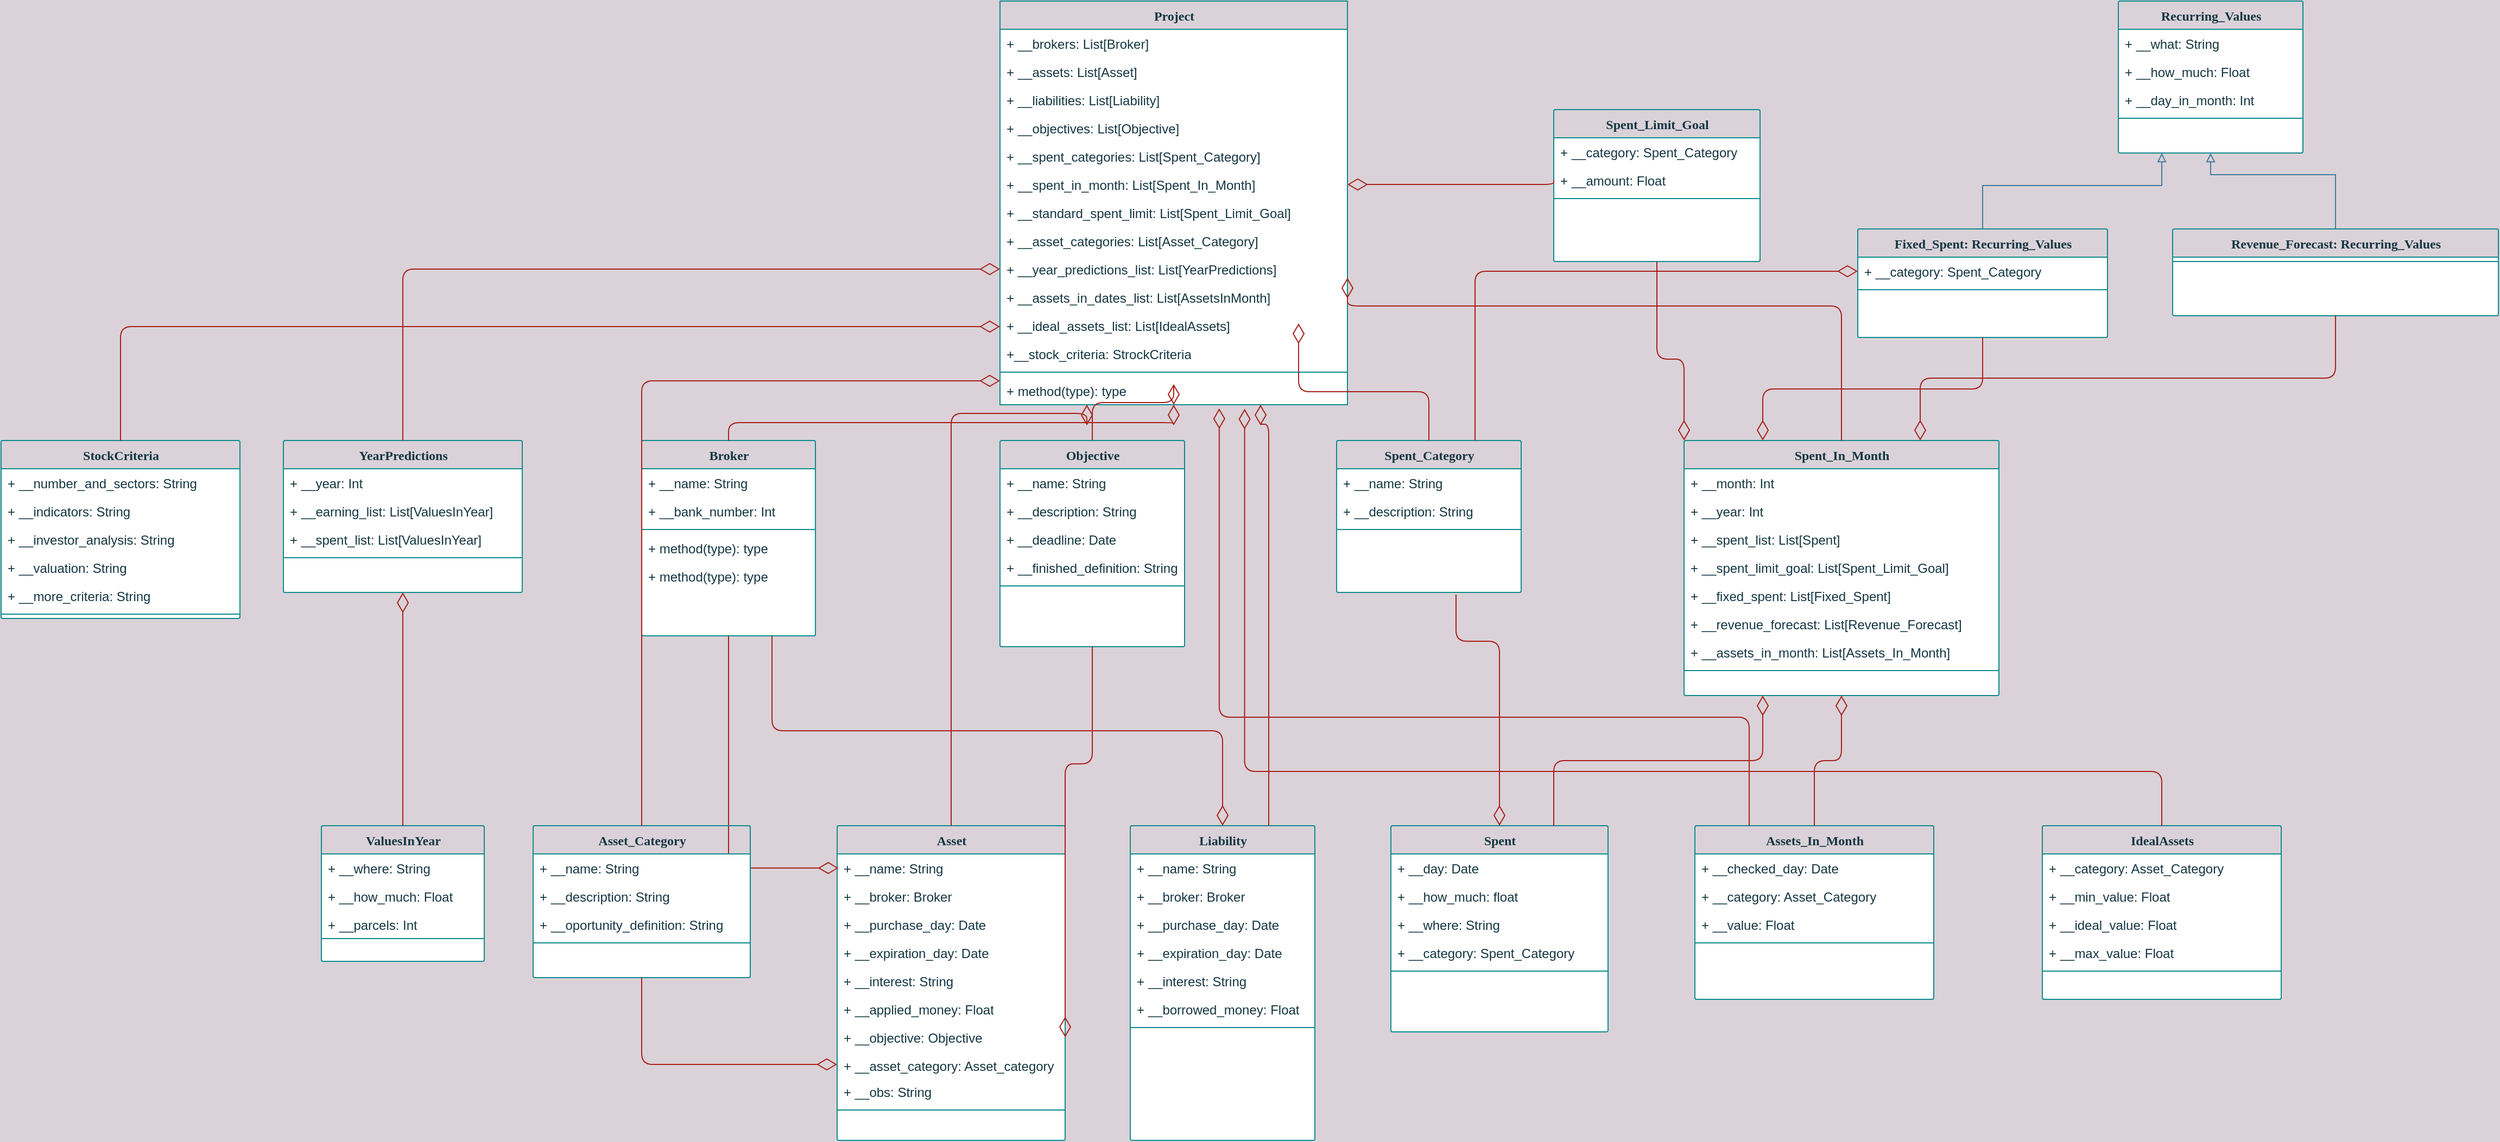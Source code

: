 <mxfile version="14.6.13" type="github">
  <diagram name="Page-1" id="9f46799a-70d6-7492-0946-bef42562c5a5">
    <mxGraphModel dx="1038" dy="548" grid="1" gridSize="10" guides="1" tooltips="1" connect="1" arrows="1" fold="1" page="1" pageScale="1" pageWidth="3300" pageHeight="2339" background="#DAD2D8" math="0" shadow="0">
      <root>
        <mxCell id="0" />
        <mxCell id="1" parent="0" />
        <mxCell id="78961159f06e98e8-17" value="Broker" style="swimlane;html=1;fontStyle=1;align=center;verticalAlign=top;childLayout=stackLayout;horizontal=1;startSize=26;horizontalStack=0;resizeParent=1;resizeLast=0;collapsible=1;marginBottom=0;swimlaneFillColor=#ffffff;shadow=0;comic=0;labelBackgroundColor=none;strokeWidth=1;fillColor=none;fontFamily=Verdana;fontSize=12;strokeColor=#0F8B8D;fontColor=#143642;rounded=1;arcSize=2;" parent="1" vertex="1">
          <mxGeometry x="670" y="445" width="160" height="180" as="geometry" />
        </mxCell>
        <mxCell id="78961159f06e98e8-21" value="+ __name: String" style="text;html=1;strokeColor=none;fillColor=none;align=left;verticalAlign=top;spacingLeft=4;spacingRight=4;whiteSpace=wrap;overflow=hidden;rotatable=0;points=[[0,0.5],[1,0.5]];portConstraint=eastwest;fontColor=#143642;rounded=1;" parent="78961159f06e98e8-17" vertex="1">
          <mxGeometry y="26" width="160" height="26" as="geometry" />
        </mxCell>
        <mxCell id="78961159f06e98e8-23" value="+ __bank_number: Int" style="text;html=1;strokeColor=none;fillColor=none;align=left;verticalAlign=top;spacingLeft=4;spacingRight=4;whiteSpace=wrap;overflow=hidden;rotatable=0;points=[[0,0.5],[1,0.5]];portConstraint=eastwest;fontColor=#143642;rounded=1;" parent="78961159f06e98e8-17" vertex="1">
          <mxGeometry y="52" width="160" height="26" as="geometry" />
        </mxCell>
        <mxCell id="78961159f06e98e8-19" value="" style="line;html=1;strokeWidth=1;fillColor=none;align=left;verticalAlign=middle;spacingTop=-1;spacingLeft=3;spacingRight=3;rotatable=0;labelPosition=right;points=[];portConstraint=eastwest;labelBackgroundColor=#DAD2D8;strokeColor=#0F8B8D;fontColor=#143642;rounded=1;" parent="78961159f06e98e8-17" vertex="1">
          <mxGeometry y="78" width="160" height="8" as="geometry" />
        </mxCell>
        <mxCell id="78961159f06e98e8-20" value="+ method(type): type" style="text;html=1;strokeColor=none;fillColor=none;align=left;verticalAlign=top;spacingLeft=4;spacingRight=4;whiteSpace=wrap;overflow=hidden;rotatable=0;points=[[0,0.5],[1,0.5]];portConstraint=eastwest;fontColor=#143642;rounded=1;" parent="78961159f06e98e8-17" vertex="1">
          <mxGeometry y="86" width="160" height="26" as="geometry" />
        </mxCell>
        <mxCell id="78961159f06e98e8-27" value="+ method(type): type" style="text;html=1;strokeColor=none;fillColor=none;align=left;verticalAlign=top;spacingLeft=4;spacingRight=4;whiteSpace=wrap;overflow=hidden;rotatable=0;points=[[0,0.5],[1,0.5]];portConstraint=eastwest;fontColor=#143642;rounded=1;" parent="78961159f06e98e8-17" vertex="1">
          <mxGeometry y="112" width="160" height="26" as="geometry" />
        </mxCell>
        <mxCell id="78961159f06e98e8-30" value="Project" style="swimlane;html=1;fontStyle=1;align=center;verticalAlign=top;childLayout=stackLayout;horizontal=1;startSize=26;horizontalStack=0;resizeParent=1;resizeLast=0;collapsible=1;marginBottom=0;swimlaneFillColor=#ffffff;shadow=0;comic=0;labelBackgroundColor=none;strokeWidth=1;fillColor=none;fontFamily=Verdana;fontSize=12;strokeColor=#0F8B8D;fontColor=#143642;rounded=0;" parent="1" vertex="1">
          <mxGeometry x="1000" y="40" width="320" height="372" as="geometry" />
        </mxCell>
        <mxCell id="78961159f06e98e8-31" value="+ __brokers: List[Broker]" style="text;html=1;strokeColor=none;fillColor=none;align=left;verticalAlign=top;spacingLeft=4;spacingRight=4;whiteSpace=wrap;overflow=hidden;rotatable=0;points=[[0,0.5],[1,0.5]];portConstraint=eastwest;fontColor=#143642;rounded=1;" parent="78961159f06e98e8-30" vertex="1">
          <mxGeometry y="26" width="320" height="26" as="geometry" />
        </mxCell>
        <mxCell id="78961159f06e98e8-32" value="+ __assets: List[Asset]" style="text;html=1;strokeColor=none;fillColor=none;align=left;verticalAlign=top;spacingLeft=4;spacingRight=4;whiteSpace=wrap;overflow=hidden;rotatable=0;points=[[0,0.5],[1,0.5]];portConstraint=eastwest;fontColor=#143642;rounded=1;" parent="78961159f06e98e8-30" vertex="1">
          <mxGeometry y="52" width="320" height="26" as="geometry" />
        </mxCell>
        <mxCell id="78961159f06e98e8-33" value="+ __liabilities: List[Liability]" style="text;html=1;strokeColor=none;fillColor=none;align=left;verticalAlign=top;spacingLeft=4;spacingRight=4;whiteSpace=wrap;overflow=hidden;rotatable=0;points=[[0,0.5],[1,0.5]];portConstraint=eastwest;fontColor=#143642;rounded=1;" parent="78961159f06e98e8-30" vertex="1">
          <mxGeometry y="78" width="320" height="26" as="geometry" />
        </mxCell>
        <mxCell id="78961159f06e98e8-34" value="+ __objectives: List[Objective]" style="text;html=1;strokeColor=none;fillColor=none;align=left;verticalAlign=top;spacingLeft=4;spacingRight=4;whiteSpace=wrap;overflow=hidden;rotatable=0;points=[[0,0.5],[1,0.5]];portConstraint=eastwest;fontColor=#143642;rounded=1;" parent="78961159f06e98e8-30" vertex="1">
          <mxGeometry y="104" width="320" height="26" as="geometry" />
        </mxCell>
        <mxCell id="78961159f06e98e8-36" value="+ __spent_categories: List[Spent_Category]" style="text;html=1;strokeColor=none;fillColor=none;align=left;verticalAlign=top;spacingLeft=4;spacingRight=4;whiteSpace=wrap;overflow=hidden;rotatable=0;points=[[0,0.5],[1,0.5]];portConstraint=eastwest;fontColor=#143642;rounded=1;" parent="78961159f06e98e8-30" vertex="1">
          <mxGeometry y="130" width="320" height="26" as="geometry" />
        </mxCell>
        <mxCell id="78961159f06e98e8-37" value="+ __spent_in_month: List[Spent_In_Month]" style="text;html=1;strokeColor=none;fillColor=none;align=left;verticalAlign=top;spacingLeft=4;spacingRight=4;whiteSpace=wrap;overflow=hidden;rotatable=0;points=[[0,0.5],[1,0.5]];portConstraint=eastwest;fontColor=#143642;rounded=1;" parent="78961159f06e98e8-30" vertex="1">
          <mxGeometry y="156" width="320" height="26" as="geometry" />
        </mxCell>
        <mxCell id="8mu8X8-_DHgMq-4uXrlz-15" value="+ __standard_spent_limit: List[Spent_Limit_Goal]" style="text;html=1;strokeColor=none;fillColor=none;align=left;verticalAlign=top;spacingLeft=4;spacingRight=4;whiteSpace=wrap;overflow=hidden;rotatable=0;points=[[0,0.5],[1,0.5]];portConstraint=eastwest;fontColor=#143642;rounded=1;" parent="78961159f06e98e8-30" vertex="1">
          <mxGeometry y="182" width="320" height="26" as="geometry" />
        </mxCell>
        <mxCell id="nVqzN8JUZWUIULajuUKQ-7" value="+ __asset_categories: List[Asset_Category]" style="text;html=1;strokeColor=none;fillColor=none;align=left;verticalAlign=top;spacingLeft=4;spacingRight=4;whiteSpace=wrap;overflow=hidden;rotatable=0;points=[[0,0.5],[1,0.5]];portConstraint=eastwest;fontColor=#143642;rounded=1;" parent="78961159f06e98e8-30" vertex="1">
          <mxGeometry y="208" width="320" height="26" as="geometry" />
        </mxCell>
        <mxCell id="EI2RTGB2YNUQJExoWmn_-6" value="+ __year_predictions_list: List[YearPredictions]" style="text;html=1;strokeColor=none;fillColor=none;align=left;verticalAlign=top;spacingLeft=4;spacingRight=4;whiteSpace=wrap;overflow=hidden;rotatable=0;points=[[0,0.5],[1,0.5]];portConstraint=eastwest;fontColor=#143642;rounded=1;" parent="78961159f06e98e8-30" vertex="1">
          <mxGeometry y="234" width="320" height="26" as="geometry" />
        </mxCell>
        <mxCell id="ecca9zXkYdsFkyR5asj4-9" value="+ __assets_in_dates_list: List[AssetsInMonth]" style="text;html=1;strokeColor=none;fillColor=none;align=left;verticalAlign=top;spacingLeft=4;spacingRight=4;whiteSpace=wrap;overflow=hidden;rotatable=0;points=[[0,0.5],[1,0.5]];portConstraint=eastwest;fontColor=#143642;rounded=1;" parent="78961159f06e98e8-30" vertex="1">
          <mxGeometry y="260" width="320" height="26" as="geometry" />
        </mxCell>
        <mxCell id="ecca9zXkYdsFkyR5asj4-11" value="+ __ideal_assets_list: List[IdealAssets]" style="text;html=1;strokeColor=none;fillColor=none;align=left;verticalAlign=top;spacingLeft=4;spacingRight=4;whiteSpace=wrap;overflow=hidden;rotatable=0;points=[[0,0.5],[1,0.5]];portConstraint=eastwest;fontColor=#143642;rounded=1;" parent="78961159f06e98e8-30" vertex="1">
          <mxGeometry y="286" width="320" height="26" as="geometry" />
        </mxCell>
        <mxCell id="bTR9gOir5QbQ3K-nnhe_-11" value="+__stock_criteria: StrockCriteria" style="text;html=1;strokeColor=none;fillColor=none;align=left;verticalAlign=top;spacingLeft=4;spacingRight=4;whiteSpace=wrap;overflow=hidden;rotatable=0;points=[[0,0.5],[1,0.5]];portConstraint=eastwest;fontColor=#143642;rounded=1;" vertex="1" parent="78961159f06e98e8-30">
          <mxGeometry y="312" width="320" height="26" as="geometry" />
        </mxCell>
        <mxCell id="78961159f06e98e8-38" value="" style="line;html=1;strokeWidth=1;fillColor=none;align=left;verticalAlign=middle;spacingTop=-1;spacingLeft=3;spacingRight=3;rotatable=0;labelPosition=right;points=[];portConstraint=eastwest;labelBackgroundColor=#DAD2D8;strokeColor=#0F8B8D;fontColor=#143642;rounded=1;" parent="78961159f06e98e8-30" vertex="1">
          <mxGeometry y="338" width="320" height="8" as="geometry" />
        </mxCell>
        <mxCell id="78961159f06e98e8-39" value="+ method(type): type" style="text;html=1;strokeColor=none;fillColor=none;align=left;verticalAlign=top;spacingLeft=4;spacingRight=4;whiteSpace=wrap;overflow=hidden;rotatable=0;points=[[0,0.5],[1,0.5]];portConstraint=eastwest;fontColor=#143642;rounded=1;" parent="78961159f06e98e8-30" vertex="1">
          <mxGeometry y="346" width="320" height="26" as="geometry" />
        </mxCell>
        <mxCell id="78961159f06e98e8-121" style="edgeStyle=elbowEdgeStyle;html=1;labelBackgroundColor=none;startFill=0;startSize=8;endArrow=diamondThin;endFill=0;endSize=16;fontFamily=Verdana;fontSize=12;elbow=vertical;strokeColor=#A8201A;fontColor=#143642;" parent="1" source="78961159f06e98e8-17" target="78961159f06e98e8-30" edge="1">
          <mxGeometry relative="1" as="geometry">
            <mxPoint x="810" y="249.882" as="sourcePoint" />
          </mxGeometry>
        </mxCell>
        <mxCell id="K1kA5L0WdtJhRMj--LdC-1" value="Asset" style="swimlane;html=1;fontStyle=1;align=center;verticalAlign=top;childLayout=stackLayout;horizontal=1;startSize=26;horizontalStack=0;resizeParent=1;resizeLast=0;collapsible=1;marginBottom=0;swimlaneFillColor=#ffffff;shadow=0;comic=0;labelBackgroundColor=none;strokeWidth=1;fillColor=none;fontFamily=Verdana;fontSize=12;strokeColor=#0F8B8D;fontColor=#143642;rounded=1;arcSize=2;" parent="1" vertex="1">
          <mxGeometry x="850" y="800" width="210" height="290" as="geometry" />
        </mxCell>
        <mxCell id="K1kA5L0WdtJhRMj--LdC-2" value="+ __name: String" style="text;html=1;strokeColor=none;fillColor=none;align=left;verticalAlign=top;spacingLeft=4;spacingRight=4;whiteSpace=wrap;overflow=hidden;rotatable=0;points=[[0,0.5],[1,0.5]];portConstraint=eastwest;fontColor=#143642;rounded=1;" parent="K1kA5L0WdtJhRMj--LdC-1" vertex="1">
          <mxGeometry y="26" width="210" height="26" as="geometry" />
        </mxCell>
        <mxCell id="K1kA5L0WdtJhRMj--LdC-3" value="+ __broker: Broker" style="text;html=1;strokeColor=none;fillColor=none;align=left;verticalAlign=top;spacingLeft=4;spacingRight=4;whiteSpace=wrap;overflow=hidden;rotatable=0;points=[[0,0.5],[1,0.5]];portConstraint=eastwest;fontColor=#143642;rounded=1;" parent="K1kA5L0WdtJhRMj--LdC-1" vertex="1">
          <mxGeometry y="52" width="210" height="26" as="geometry" />
        </mxCell>
        <mxCell id="K1kA5L0WdtJhRMj--LdC-7" value="+ __purchase_day: Date" style="text;html=1;strokeColor=none;fillColor=none;align=left;verticalAlign=top;spacingLeft=4;spacingRight=4;whiteSpace=wrap;overflow=hidden;rotatable=0;points=[[0,0.5],[1,0.5]];portConstraint=eastwest;fontColor=#143642;rounded=1;" parent="K1kA5L0WdtJhRMj--LdC-1" vertex="1">
          <mxGeometry y="78" width="210" height="26" as="geometry" />
        </mxCell>
        <mxCell id="K1kA5L0WdtJhRMj--LdC-8" value="+ __expiration_day: Date" style="text;html=1;strokeColor=none;fillColor=none;align=left;verticalAlign=top;spacingLeft=4;spacingRight=4;whiteSpace=wrap;overflow=hidden;rotatable=0;points=[[0,0.5],[1,0.5]];portConstraint=eastwest;fontColor=#143642;rounded=1;" parent="K1kA5L0WdtJhRMj--LdC-1" vertex="1">
          <mxGeometry y="104" width="210" height="26" as="geometry" />
        </mxCell>
        <mxCell id="K1kA5L0WdtJhRMj--LdC-9" value="+ __interest: String" style="text;html=1;strokeColor=none;fillColor=none;align=left;verticalAlign=top;spacingLeft=4;spacingRight=4;whiteSpace=wrap;overflow=hidden;rotatable=0;points=[[0,0.5],[1,0.5]];portConstraint=eastwest;fontColor=#143642;rounded=1;" parent="K1kA5L0WdtJhRMj--LdC-1" vertex="1">
          <mxGeometry y="130" width="210" height="26" as="geometry" />
        </mxCell>
        <mxCell id="K1kA5L0WdtJhRMj--LdC-10" value="+ __applied_money: Float" style="text;html=1;strokeColor=none;fillColor=none;align=left;verticalAlign=top;spacingLeft=4;spacingRight=4;whiteSpace=wrap;overflow=hidden;rotatable=0;points=[[0,0.5],[1,0.5]];portConstraint=eastwest;fontColor=#143642;rounded=1;" parent="K1kA5L0WdtJhRMj--LdC-1" vertex="1">
          <mxGeometry y="156" width="210" height="26" as="geometry" />
        </mxCell>
        <mxCell id="K1kA5L0WdtJhRMj--LdC-29" value="+ __objective: Objective" style="text;html=1;strokeColor=none;fillColor=none;align=left;verticalAlign=top;spacingLeft=4;spacingRight=4;whiteSpace=wrap;overflow=hidden;rotatable=0;points=[[0,0.5],[1,0.5]];portConstraint=eastwest;fontColor=#143642;rounded=1;" parent="K1kA5L0WdtJhRMj--LdC-1" vertex="1">
          <mxGeometry y="182" width="210" height="26" as="geometry" />
        </mxCell>
        <mxCell id="nVqzN8JUZWUIULajuUKQ-5" value="+ __asset_category: Asset_category" style="text;html=1;strokeColor=none;fillColor=none;align=left;verticalAlign=top;spacingLeft=4;spacingRight=4;whiteSpace=wrap;overflow=hidden;rotatable=0;points=[[0,0.5],[1,0.5]];portConstraint=eastwest;fontColor=#143642;rounded=1;" parent="K1kA5L0WdtJhRMj--LdC-1" vertex="1">
          <mxGeometry y="208" width="210" height="24" as="geometry" />
        </mxCell>
        <mxCell id="bTR9gOir5QbQ3K-nnhe_-13" value="+ __obs: String" style="text;html=1;strokeColor=none;fillColor=none;align=left;verticalAlign=top;spacingLeft=4;spacingRight=4;whiteSpace=wrap;overflow=hidden;rotatable=0;points=[[0,0.5],[1,0.5]];portConstraint=eastwest;fontColor=#143642;rounded=1;" vertex="1" parent="K1kA5L0WdtJhRMj--LdC-1">
          <mxGeometry y="232" width="210" height="26" as="geometry" />
        </mxCell>
        <mxCell id="K1kA5L0WdtJhRMj--LdC-4" value="" style="line;html=1;strokeWidth=1;fillColor=none;align=left;verticalAlign=middle;spacingTop=-1;spacingLeft=3;spacingRight=3;rotatable=0;labelPosition=right;points=[];portConstraint=eastwest;labelBackgroundColor=#DAD2D8;strokeColor=#0F8B8D;fontColor=#143642;rounded=1;" parent="K1kA5L0WdtJhRMj--LdC-1" vertex="1">
          <mxGeometry y="258" width="210" height="8" as="geometry" />
        </mxCell>
        <mxCell id="K1kA5L0WdtJhRMj--LdC-11" style="edgeStyle=elbowEdgeStyle;html=1;labelBackgroundColor=none;startFill=0;startSize=8;endArrow=diamondThin;endFill=0;endSize=16;fontFamily=Verdana;fontSize=12;elbow=vertical;strokeColor=#A8201A;fontColor=#143642;entryX=0.5;entryY=1;entryDx=0;entryDy=0;exitX=0.5;exitY=0;exitDx=0;exitDy=0;" parent="1" source="K1kA5L0WdtJhRMj--LdC-21" target="78961159f06e98e8-30" edge="1">
          <mxGeometry relative="1" as="geometry">
            <mxPoint x="960" y="440" as="sourcePoint" />
            <mxPoint x="1090" y="360" as="targetPoint" />
            <Array as="points">
              <mxPoint x="1020" y="410" />
            </Array>
          </mxGeometry>
        </mxCell>
        <mxCell id="K1kA5L0WdtJhRMj--LdC-12" style="edgeStyle=elbowEdgeStyle;html=1;labelBackgroundColor=none;startFill=0;startSize=8;endArrow=diamondThin;endFill=0;endSize=16;fontFamily=Verdana;fontSize=12;elbow=vertical;strokeColor=#A8201A;fontColor=#143642;exitX=0.5;exitY=1;exitDx=0;exitDy=0;entryX=0.006;entryY=0.5;entryDx=0;entryDy=0;entryPerimeter=0;" parent="1" source="78961159f06e98e8-17" target="K1kA5L0WdtJhRMj--LdC-2" edge="1">
          <mxGeometry relative="1" as="geometry">
            <mxPoint x="760" y="470" as="sourcePoint" />
            <mxPoint x="810" y="856" as="targetPoint" />
            <Array as="points">
              <mxPoint x="790" y="839" />
              <mxPoint x="780" y="780" />
            </Array>
          </mxGeometry>
        </mxCell>
        <mxCell id="K1kA5L0WdtJhRMj--LdC-13" value="Liability" style="swimlane;html=1;fontStyle=1;align=center;verticalAlign=top;childLayout=stackLayout;horizontal=1;startSize=26;horizontalStack=0;resizeParent=1;resizeLast=0;collapsible=1;marginBottom=0;swimlaneFillColor=#ffffff;shadow=0;comic=0;labelBackgroundColor=none;strokeWidth=1;fillColor=none;fontFamily=Verdana;fontSize=12;strokeColor=#0F8B8D;fontColor=#143642;rounded=1;arcSize=2;" parent="1" vertex="1">
          <mxGeometry x="1120" y="800" width="170" height="290" as="geometry" />
        </mxCell>
        <mxCell id="K1kA5L0WdtJhRMj--LdC-14" value="+ __name: String" style="text;html=1;strokeColor=none;fillColor=none;align=left;verticalAlign=top;spacingLeft=4;spacingRight=4;whiteSpace=wrap;overflow=hidden;rotatable=0;points=[[0,0.5],[1,0.5]];portConstraint=eastwest;fontColor=#143642;rounded=1;" parent="K1kA5L0WdtJhRMj--LdC-13" vertex="1">
          <mxGeometry y="26" width="170" height="26" as="geometry" />
        </mxCell>
        <mxCell id="K1kA5L0WdtJhRMj--LdC-15" value="+ __broker: Broker" style="text;html=1;strokeColor=none;fillColor=none;align=left;verticalAlign=top;spacingLeft=4;spacingRight=4;whiteSpace=wrap;overflow=hidden;rotatable=0;points=[[0,0.5],[1,0.5]];portConstraint=eastwest;fontColor=#143642;rounded=1;" parent="K1kA5L0WdtJhRMj--LdC-13" vertex="1">
          <mxGeometry y="52" width="170" height="26" as="geometry" />
        </mxCell>
        <mxCell id="K1kA5L0WdtJhRMj--LdC-16" value="+ __purchase_day: Date" style="text;html=1;strokeColor=none;fillColor=none;align=left;verticalAlign=top;spacingLeft=4;spacingRight=4;whiteSpace=wrap;overflow=hidden;rotatable=0;points=[[0,0.5],[1,0.5]];portConstraint=eastwest;fontColor=#143642;rounded=1;" parent="K1kA5L0WdtJhRMj--LdC-13" vertex="1">
          <mxGeometry y="78" width="170" height="26" as="geometry" />
        </mxCell>
        <mxCell id="K1kA5L0WdtJhRMj--LdC-17" value="+ __expiration_day: Date" style="text;html=1;strokeColor=none;fillColor=none;align=left;verticalAlign=top;spacingLeft=4;spacingRight=4;whiteSpace=wrap;overflow=hidden;rotatable=0;points=[[0,0.5],[1,0.5]];portConstraint=eastwest;fontColor=#143642;rounded=1;" parent="K1kA5L0WdtJhRMj--LdC-13" vertex="1">
          <mxGeometry y="104" width="170" height="26" as="geometry" />
        </mxCell>
        <mxCell id="K1kA5L0WdtJhRMj--LdC-18" value="+ __interest: String" style="text;html=1;strokeColor=none;fillColor=none;align=left;verticalAlign=top;spacingLeft=4;spacingRight=4;whiteSpace=wrap;overflow=hidden;rotatable=0;points=[[0,0.5],[1,0.5]];portConstraint=eastwest;fontColor=#143642;rounded=1;" parent="K1kA5L0WdtJhRMj--LdC-13" vertex="1">
          <mxGeometry y="130" width="170" height="26" as="geometry" />
        </mxCell>
        <mxCell id="K1kA5L0WdtJhRMj--LdC-19" value="+ __borrowed_money: Float" style="text;html=1;strokeColor=none;fillColor=none;align=left;verticalAlign=top;spacingLeft=4;spacingRight=4;whiteSpace=wrap;overflow=hidden;rotatable=0;points=[[0,0.5],[1,0.5]];portConstraint=eastwest;fontColor=#143642;rounded=1;" parent="K1kA5L0WdtJhRMj--LdC-13" vertex="1">
          <mxGeometry y="156" width="170" height="26" as="geometry" />
        </mxCell>
        <mxCell id="K1kA5L0WdtJhRMj--LdC-20" value="" style="line;html=1;strokeWidth=1;fillColor=none;align=left;verticalAlign=middle;spacingTop=-1;spacingLeft=3;spacingRight=3;rotatable=0;labelPosition=right;points=[];portConstraint=eastwest;labelBackgroundColor=#DAD2D8;strokeColor=#0F8B8D;fontColor=#143642;rounded=1;" parent="K1kA5L0WdtJhRMj--LdC-13" vertex="1">
          <mxGeometry y="182" width="170" height="8" as="geometry" />
        </mxCell>
        <mxCell id="K1kA5L0WdtJhRMj--LdC-21" value="Objective" style="swimlane;html=1;fontStyle=1;align=center;verticalAlign=top;childLayout=stackLayout;horizontal=1;startSize=26;horizontalStack=0;resizeParent=1;resizeLast=0;collapsible=1;marginBottom=0;swimlaneFillColor=#ffffff;shadow=0;comic=0;labelBackgroundColor=none;strokeWidth=1;fillColor=none;fontFamily=Verdana;fontSize=12;strokeColor=#0F8B8D;fontColor=#143642;rounded=1;arcSize=2;" parent="1" vertex="1">
          <mxGeometry x="1000" y="445" width="170" height="190" as="geometry" />
        </mxCell>
        <mxCell id="K1kA5L0WdtJhRMj--LdC-22" value="+ __name: String" style="text;html=1;strokeColor=none;fillColor=none;align=left;verticalAlign=top;spacingLeft=4;spacingRight=4;whiteSpace=wrap;overflow=hidden;rotatable=0;points=[[0,0.5],[1,0.5]];portConstraint=eastwest;fontColor=#143642;rounded=1;" parent="K1kA5L0WdtJhRMj--LdC-21" vertex="1">
          <mxGeometry y="26" width="170" height="26" as="geometry" />
        </mxCell>
        <mxCell id="K1kA5L0WdtJhRMj--LdC-23" value="+ __description: String" style="text;html=1;strokeColor=none;fillColor=none;align=left;verticalAlign=top;spacingLeft=4;spacingRight=4;whiteSpace=wrap;overflow=hidden;rotatable=0;points=[[0,0.5],[1,0.5]];portConstraint=eastwest;fontColor=#143642;rounded=1;" parent="K1kA5L0WdtJhRMj--LdC-21" vertex="1">
          <mxGeometry y="52" width="170" height="26" as="geometry" />
        </mxCell>
        <mxCell id="K1kA5L0WdtJhRMj--LdC-24" value="+ __deadline: Date" style="text;html=1;strokeColor=none;fillColor=none;align=left;verticalAlign=top;spacingLeft=4;spacingRight=4;whiteSpace=wrap;overflow=hidden;rotatable=0;points=[[0,0.5],[1,0.5]];portConstraint=eastwest;fontColor=#143642;rounded=1;" parent="K1kA5L0WdtJhRMj--LdC-21" vertex="1">
          <mxGeometry y="78" width="170" height="26" as="geometry" />
        </mxCell>
        <mxCell id="K1kA5L0WdtJhRMj--LdC-25" value="+ __finished_definition: String" style="text;html=1;strokeColor=none;fillColor=none;align=left;verticalAlign=top;spacingLeft=4;spacingRight=4;whiteSpace=wrap;overflow=hidden;rotatable=0;points=[[0,0.5],[1,0.5]];portConstraint=eastwest;fontColor=#143642;rounded=1;" parent="K1kA5L0WdtJhRMj--LdC-21" vertex="1">
          <mxGeometry y="104" width="170" height="26" as="geometry" />
        </mxCell>
        <mxCell id="K1kA5L0WdtJhRMj--LdC-28" value="" style="line;html=1;strokeWidth=1;fillColor=none;align=left;verticalAlign=middle;spacingTop=-1;spacingLeft=3;spacingRight=3;rotatable=0;labelPosition=right;points=[];portConstraint=eastwest;labelBackgroundColor=#DAD2D8;strokeColor=#0F8B8D;fontColor=#143642;rounded=1;" parent="K1kA5L0WdtJhRMj--LdC-21" vertex="1">
          <mxGeometry y="130" width="170" height="8" as="geometry" />
        </mxCell>
        <mxCell id="K1kA5L0WdtJhRMj--LdC-30" value="Spent_Category" style="swimlane;html=1;fontStyle=1;align=center;verticalAlign=top;childLayout=stackLayout;horizontal=1;startSize=26;horizontalStack=0;resizeParent=1;resizeLast=0;collapsible=1;marginBottom=0;swimlaneFillColor=#ffffff;shadow=0;comic=0;labelBackgroundColor=none;strokeWidth=1;fillColor=none;fontFamily=Verdana;fontSize=12;strokeColor=#0F8B8D;fontColor=#143642;rounded=1;arcSize=2;" parent="1" vertex="1">
          <mxGeometry x="1310" y="445" width="170" height="140" as="geometry" />
        </mxCell>
        <mxCell id="K1kA5L0WdtJhRMj--LdC-31" value="+ __name: String" style="text;html=1;strokeColor=none;fillColor=none;align=left;verticalAlign=top;spacingLeft=4;spacingRight=4;whiteSpace=wrap;overflow=hidden;rotatable=0;points=[[0,0.5],[1,0.5]];portConstraint=eastwest;fontColor=#143642;rounded=1;" parent="K1kA5L0WdtJhRMj--LdC-30" vertex="1">
          <mxGeometry y="26" width="170" height="26" as="geometry" />
        </mxCell>
        <mxCell id="K1kA5L0WdtJhRMj--LdC-32" value="+ __description: String" style="text;html=1;strokeColor=none;fillColor=none;align=left;verticalAlign=top;spacingLeft=4;spacingRight=4;whiteSpace=wrap;overflow=hidden;rotatable=0;points=[[0,0.5],[1,0.5]];portConstraint=eastwest;fontColor=#143642;rounded=1;" parent="K1kA5L0WdtJhRMj--LdC-30" vertex="1">
          <mxGeometry y="52" width="170" height="26" as="geometry" />
        </mxCell>
        <mxCell id="K1kA5L0WdtJhRMj--LdC-35" value="" style="line;html=1;strokeWidth=1;fillColor=none;align=left;verticalAlign=middle;spacingTop=-1;spacingLeft=3;spacingRight=3;rotatable=0;labelPosition=right;points=[];portConstraint=eastwest;labelBackgroundColor=#DAD2D8;strokeColor=#0F8B8D;fontColor=#143642;rounded=1;" parent="K1kA5L0WdtJhRMj--LdC-30" vertex="1">
          <mxGeometry y="78" width="170" height="8" as="geometry" />
        </mxCell>
        <mxCell id="K1kA5L0WdtJhRMj--LdC-36" value="Spent_In_Month" style="swimlane;html=1;fontStyle=1;align=center;verticalAlign=top;childLayout=stackLayout;horizontal=1;startSize=26;horizontalStack=0;resizeParent=1;resizeLast=0;collapsible=1;marginBottom=0;swimlaneFillColor=#ffffff;shadow=0;comic=0;labelBackgroundColor=none;strokeWidth=1;fillColor=none;fontFamily=Verdana;fontSize=12;strokeColor=#0F8B8D;fontColor=#143642;rounded=1;arcSize=2;" parent="1" vertex="1">
          <mxGeometry x="1630" y="445" width="290" height="235" as="geometry" />
        </mxCell>
        <mxCell id="8mu8X8-_DHgMq-4uXrlz-17" value="+ __month: Int" style="text;html=1;strokeColor=none;fillColor=none;align=left;verticalAlign=top;spacingLeft=4;spacingRight=4;whiteSpace=wrap;overflow=hidden;rotatable=0;points=[[0,0.5],[1,0.5]];portConstraint=eastwest;fontColor=#143642;rounded=1;" parent="K1kA5L0WdtJhRMj--LdC-36" vertex="1">
          <mxGeometry y="26" width="290" height="26" as="geometry" />
        </mxCell>
        <mxCell id="8mu8X8-_DHgMq-4uXrlz-18" value="+ __year: Int" style="text;html=1;strokeColor=none;fillColor=none;align=left;verticalAlign=top;spacingLeft=4;spacingRight=4;whiteSpace=wrap;overflow=hidden;rotatable=0;points=[[0,0.5],[1,0.5]];portConstraint=eastwest;fontColor=#143642;rounded=1;" parent="K1kA5L0WdtJhRMj--LdC-36" vertex="1">
          <mxGeometry y="52" width="290" height="26" as="geometry" />
        </mxCell>
        <mxCell id="K1kA5L0WdtJhRMj--LdC-37" value="+ __spent_list: List[Spent]" style="text;html=1;strokeColor=none;fillColor=none;align=left;verticalAlign=top;spacingLeft=4;spacingRight=4;whiteSpace=wrap;overflow=hidden;rotatable=0;points=[[0,0.5],[1,0.5]];portConstraint=eastwest;fontColor=#143642;rounded=1;" parent="K1kA5L0WdtJhRMj--LdC-36" vertex="1">
          <mxGeometry y="78" width="290" height="26" as="geometry" />
        </mxCell>
        <mxCell id="K1kA5L0WdtJhRMj--LdC-38" value="+ __spent_limit_goal: List[Spent_Limit_Goal]" style="text;html=1;strokeColor=none;fillColor=none;align=left;verticalAlign=top;spacingLeft=4;spacingRight=4;whiteSpace=wrap;overflow=hidden;rotatable=0;points=[[0,0.5],[1,0.5]];portConstraint=eastwest;fontColor=#143642;rounded=1;" parent="K1kA5L0WdtJhRMj--LdC-36" vertex="1">
          <mxGeometry y="104" width="290" height="26" as="geometry" />
        </mxCell>
        <mxCell id="K1kA5L0WdtJhRMj--LdC-39" value="+ __fixed_spent: List[Fixed_Spent]" style="text;html=1;strokeColor=none;fillColor=none;align=left;verticalAlign=top;spacingLeft=4;spacingRight=4;whiteSpace=wrap;overflow=hidden;rotatable=0;points=[[0,0.5],[1,0.5]];portConstraint=eastwest;fontColor=#143642;rounded=1;" parent="K1kA5L0WdtJhRMj--LdC-36" vertex="1">
          <mxGeometry y="130" width="290" height="26" as="geometry" />
        </mxCell>
        <mxCell id="K1kA5L0WdtJhRMj--LdC-40" value="+ __revenue_forecast: List[Revenue_Forecast]" style="text;html=1;strokeColor=none;fillColor=none;align=left;verticalAlign=top;spacingLeft=4;spacingRight=4;whiteSpace=wrap;overflow=hidden;rotatable=0;points=[[0,0.5],[1,0.5]];portConstraint=eastwest;fontColor=#143642;rounded=1;" parent="K1kA5L0WdtJhRMj--LdC-36" vertex="1">
          <mxGeometry y="156" width="290" height="26" as="geometry" />
        </mxCell>
        <mxCell id="K1kA5L0WdtJhRMj--LdC-41" value="+ __assets_in_month: List[Assets_In_Month]" style="text;html=1;strokeColor=none;fillColor=none;align=left;verticalAlign=top;spacingLeft=4;spacingRight=4;whiteSpace=wrap;overflow=hidden;rotatable=0;points=[[0,0.5],[1,0.5]];portConstraint=eastwest;fontColor=#143642;rounded=1;" parent="K1kA5L0WdtJhRMj--LdC-36" vertex="1">
          <mxGeometry y="182" width="290" height="26" as="geometry" />
        </mxCell>
        <mxCell id="K1kA5L0WdtJhRMj--LdC-43" value="" style="line;html=1;strokeWidth=1;fillColor=none;align=left;verticalAlign=middle;spacingTop=-1;spacingLeft=3;spacingRight=3;rotatable=0;labelPosition=right;points=[];portConstraint=eastwest;labelBackgroundColor=#DAD2D8;strokeColor=#0F8B8D;fontColor=#143642;rounded=1;" parent="K1kA5L0WdtJhRMj--LdC-36" vertex="1">
          <mxGeometry y="208" width="290" height="8" as="geometry" />
        </mxCell>
        <mxCell id="K1kA5L0WdtJhRMj--LdC-44" value="Spent&lt;br&gt;" style="swimlane;html=1;fontStyle=1;align=center;verticalAlign=top;childLayout=stackLayout;horizontal=1;startSize=26;horizontalStack=0;resizeParent=1;resizeLast=0;collapsible=1;marginBottom=0;swimlaneFillColor=#ffffff;shadow=0;comic=0;labelBackgroundColor=none;strokeWidth=1;fillColor=none;fontFamily=Verdana;fontSize=12;strokeColor=#0F8B8D;fontColor=#143642;rounded=1;arcSize=2;" parent="1" vertex="1">
          <mxGeometry x="1360" y="800" width="200" height="190" as="geometry" />
        </mxCell>
        <mxCell id="K1kA5L0WdtJhRMj--LdC-45" value="+ __day: Date" style="text;html=1;strokeColor=none;fillColor=none;align=left;verticalAlign=top;spacingLeft=4;spacingRight=4;whiteSpace=wrap;overflow=hidden;rotatable=0;points=[[0,0.5],[1,0.5]];portConstraint=eastwest;fontColor=#143642;rounded=1;" parent="K1kA5L0WdtJhRMj--LdC-44" vertex="1">
          <mxGeometry y="26" width="200" height="26" as="geometry" />
        </mxCell>
        <mxCell id="K1kA5L0WdtJhRMj--LdC-46" value="+ __how_much: float" style="text;html=1;strokeColor=none;fillColor=none;align=left;verticalAlign=top;spacingLeft=4;spacingRight=4;whiteSpace=wrap;overflow=hidden;rotatable=0;points=[[0,0.5],[1,0.5]];portConstraint=eastwest;fontColor=#143642;rounded=1;" parent="K1kA5L0WdtJhRMj--LdC-44" vertex="1">
          <mxGeometry y="52" width="200" height="26" as="geometry" />
        </mxCell>
        <mxCell id="K1kA5L0WdtJhRMj--LdC-47" value="+ __where: String" style="text;html=1;strokeColor=none;fillColor=none;align=left;verticalAlign=top;spacingLeft=4;spacingRight=4;whiteSpace=wrap;overflow=hidden;rotatable=0;points=[[0,0.5],[1,0.5]];portConstraint=eastwest;fontColor=#143642;rounded=1;" parent="K1kA5L0WdtJhRMj--LdC-44" vertex="1">
          <mxGeometry y="78" width="200" height="26" as="geometry" />
        </mxCell>
        <mxCell id="K1kA5L0WdtJhRMj--LdC-48" value="+ __category: Spent_Category" style="text;html=1;strokeColor=none;fillColor=none;align=left;verticalAlign=top;spacingLeft=4;spacingRight=4;whiteSpace=wrap;overflow=hidden;rotatable=0;points=[[0,0.5],[1,0.5]];portConstraint=eastwest;fontColor=#143642;rounded=1;" parent="K1kA5L0WdtJhRMj--LdC-44" vertex="1">
          <mxGeometry y="104" width="200" height="26" as="geometry" />
        </mxCell>
        <mxCell id="K1kA5L0WdtJhRMj--LdC-51" value="" style="line;html=1;strokeWidth=1;fillColor=none;align=left;verticalAlign=middle;spacingTop=-1;spacingLeft=3;spacingRight=3;rotatable=0;labelPosition=right;points=[];portConstraint=eastwest;labelBackgroundColor=#DAD2D8;strokeColor=#0F8B8D;fontColor=#143642;rounded=1;" parent="K1kA5L0WdtJhRMj--LdC-44" vertex="1">
          <mxGeometry y="130" width="200" height="8" as="geometry" />
        </mxCell>
        <mxCell id="K1kA5L0WdtJhRMj--LdC-52" value="Recurring_Values" style="swimlane;html=1;fontStyle=1;align=center;verticalAlign=top;childLayout=stackLayout;horizontal=1;startSize=26;horizontalStack=0;resizeParent=1;resizeLast=0;collapsible=1;marginBottom=0;swimlaneFillColor=#ffffff;shadow=0;comic=0;labelBackgroundColor=none;strokeWidth=1;fillColor=none;fontFamily=Verdana;fontSize=12;strokeColor=#0F8B8D;fontColor=#143642;rounded=1;arcSize=2;" parent="1" vertex="1">
          <mxGeometry x="2030" y="40" width="170" height="140" as="geometry" />
        </mxCell>
        <mxCell id="K1kA5L0WdtJhRMj--LdC-53" value="+ __what: String" style="text;html=1;strokeColor=none;fillColor=none;align=left;verticalAlign=top;spacingLeft=4;spacingRight=4;whiteSpace=wrap;overflow=hidden;rotatable=0;points=[[0,0.5],[1,0.5]];portConstraint=eastwest;fontColor=#143642;rounded=1;" parent="K1kA5L0WdtJhRMj--LdC-52" vertex="1">
          <mxGeometry y="26" width="170" height="26" as="geometry" />
        </mxCell>
        <mxCell id="K1kA5L0WdtJhRMj--LdC-54" value="+ __how_much: Float" style="text;html=1;strokeColor=none;fillColor=none;align=left;verticalAlign=top;spacingLeft=4;spacingRight=4;whiteSpace=wrap;overflow=hidden;rotatable=0;points=[[0,0.5],[1,0.5]];portConstraint=eastwest;fontColor=#143642;rounded=1;" parent="K1kA5L0WdtJhRMj--LdC-52" vertex="1">
          <mxGeometry y="52" width="170" height="26" as="geometry" />
        </mxCell>
        <mxCell id="K1kA5L0WdtJhRMj--LdC-56" value="+ __day_in_month: Int" style="text;html=1;strokeColor=none;fillColor=none;align=left;verticalAlign=top;spacingLeft=4;spacingRight=4;whiteSpace=wrap;overflow=hidden;rotatable=0;points=[[0,0.5],[1,0.5]];portConstraint=eastwest;fontColor=#143642;rounded=1;" parent="K1kA5L0WdtJhRMj--LdC-52" vertex="1">
          <mxGeometry y="78" width="170" height="26" as="geometry" />
        </mxCell>
        <mxCell id="K1kA5L0WdtJhRMj--LdC-55" value="" style="line;html=1;strokeWidth=1;fillColor=none;align=left;verticalAlign=middle;spacingTop=-1;spacingLeft=3;spacingRight=3;rotatable=0;labelPosition=right;points=[];portConstraint=eastwest;labelBackgroundColor=#DAD2D8;strokeColor=#0F8B8D;fontColor=#143642;rounded=1;" parent="K1kA5L0WdtJhRMj--LdC-52" vertex="1">
          <mxGeometry y="104" width="170" height="8" as="geometry" />
        </mxCell>
        <mxCell id="K1kA5L0WdtJhRMj--LdC-57" value="Fixed_Spent: Recurring_Values" style="swimlane;html=1;fontStyle=1;align=center;verticalAlign=top;childLayout=stackLayout;horizontal=1;startSize=26;horizontalStack=0;resizeParent=1;resizeLast=0;collapsible=1;marginBottom=0;swimlaneFillColor=#ffffff;shadow=0;comic=0;labelBackgroundColor=none;strokeWidth=1;fillColor=none;fontFamily=Verdana;fontSize=12;strokeColor=#0F8B8D;fontColor=#143642;rounded=1;arcSize=2;" parent="1" vertex="1">
          <mxGeometry x="1790" y="250" width="230" height="100" as="geometry" />
        </mxCell>
        <mxCell id="K1kA5L0WdtJhRMj--LdC-60" value="+ __category: Spent_Category" style="text;html=1;strokeColor=none;fillColor=none;align=left;verticalAlign=top;spacingLeft=4;spacingRight=4;whiteSpace=wrap;overflow=hidden;rotatable=0;points=[[0,0.5],[1,0.5]];portConstraint=eastwest;fontColor=#143642;rounded=1;" parent="K1kA5L0WdtJhRMj--LdC-57" vertex="1">
          <mxGeometry y="26" width="230" height="26" as="geometry" />
        </mxCell>
        <mxCell id="K1kA5L0WdtJhRMj--LdC-61" value="" style="line;html=1;strokeWidth=1;fillColor=none;align=left;verticalAlign=middle;spacingTop=-1;spacingLeft=3;spacingRight=3;rotatable=0;labelPosition=right;points=[];portConstraint=eastwest;labelBackgroundColor=#DAD2D8;strokeColor=#0F8B8D;fontColor=#143642;rounded=1;" parent="K1kA5L0WdtJhRMj--LdC-57" vertex="1">
          <mxGeometry y="52" width="230" height="8" as="geometry" />
        </mxCell>
        <mxCell id="K1kA5L0WdtJhRMj--LdC-62" value="Revenue_Forecast: Recurring_Values" style="swimlane;html=1;fontStyle=1;align=center;verticalAlign=top;childLayout=stackLayout;horizontal=1;startSize=26;horizontalStack=0;resizeParent=1;resizeLast=0;collapsible=1;marginBottom=0;swimlaneFillColor=#ffffff;shadow=0;comic=0;labelBackgroundColor=none;strokeWidth=1;fillColor=none;fontFamily=Verdana;fontSize=12;strokeColor=#0F8B8D;fontColor=#143642;rounded=1;arcSize=2;" parent="1" vertex="1">
          <mxGeometry x="2080" y="250" width="300" height="80" as="geometry">
            <mxRectangle x="1169" y="230" width="160" height="30" as="alternateBounds" />
          </mxGeometry>
        </mxCell>
        <mxCell id="K1kA5L0WdtJhRMj--LdC-64" value="" style="line;html=1;strokeWidth=1;fillColor=none;align=left;verticalAlign=middle;spacingTop=-1;spacingLeft=3;spacingRight=3;rotatable=0;labelPosition=right;points=[];portConstraint=eastwest;labelBackgroundColor=#DAD2D8;strokeColor=#0F8B8D;fontColor=#143642;rounded=1;" parent="K1kA5L0WdtJhRMj--LdC-62" vertex="1">
          <mxGeometry y="26" width="300" height="8" as="geometry" />
        </mxCell>
        <mxCell id="K1kA5L0WdtJhRMj--LdC-65" style="edgeStyle=orthogonalEdgeStyle;rounded=0;orthogonalLoop=1;jettySize=auto;html=1;endArrow=block;endFill=0;labelBackgroundColor=#F1FAEE;strokeColor=#457B9D;fontColor=#1D3557;exitX=0.5;exitY=0;exitDx=0;exitDy=0;" parent="1" source="K1kA5L0WdtJhRMj--LdC-57" edge="1">
          <mxGeometry relative="1" as="geometry">
            <mxPoint x="2070" y="180" as="targetPoint" />
            <mxPoint x="1590" y="358.51" as="sourcePoint" />
            <Array as="points">
              <mxPoint x="1905" y="210" />
              <mxPoint x="2070" y="210" />
              <mxPoint x="2070" y="180" />
            </Array>
          </mxGeometry>
        </mxCell>
        <mxCell id="K1kA5L0WdtJhRMj--LdC-67" style="edgeStyle=orthogonalEdgeStyle;rounded=0;orthogonalLoop=1;jettySize=auto;html=1;endArrow=block;endFill=0;labelBackgroundColor=#F1FAEE;strokeColor=#457B9D;fontColor=#1D3557;exitX=0.5;exitY=0;exitDx=0;exitDy=0;entryX=0.5;entryY=1;entryDx=0;entryDy=0;" parent="1" source="K1kA5L0WdtJhRMj--LdC-62" target="K1kA5L0WdtJhRMj--LdC-52" edge="1">
          <mxGeometry relative="1" as="geometry">
            <mxPoint x="1905" y="60" as="targetPoint" />
            <mxPoint x="1800" y="150" as="sourcePoint" />
            <Array as="points">
              <mxPoint x="2230" y="200" />
              <mxPoint x="2115" y="200" />
            </Array>
          </mxGeometry>
        </mxCell>
        <mxCell id="K1kA5L0WdtJhRMj--LdC-68" value="Spent_Limit_Goal" style="swimlane;html=1;fontStyle=1;align=center;verticalAlign=top;childLayout=stackLayout;horizontal=1;startSize=26;horizontalStack=0;resizeParent=1;resizeLast=0;collapsible=1;marginBottom=0;swimlaneFillColor=#ffffff;shadow=0;comic=0;labelBackgroundColor=none;strokeWidth=1;fillColor=none;fontFamily=Verdana;fontSize=12;strokeColor=#0F8B8D;fontColor=#143642;rounded=1;arcSize=2;" parent="1" vertex="1">
          <mxGeometry x="1510" y="140" width="190" height="140" as="geometry">
            <mxRectangle x="1169" y="230" width="160" height="30" as="alternateBounds" />
          </mxGeometry>
        </mxCell>
        <mxCell id="K1kA5L0WdtJhRMj--LdC-70" value="+ __category: Spent_Category" style="text;html=1;strokeColor=none;fillColor=none;align=left;verticalAlign=top;spacingLeft=4;spacingRight=4;whiteSpace=wrap;overflow=hidden;rotatable=0;points=[[0,0.5],[1,0.5]];portConstraint=eastwest;fontColor=#143642;rounded=1;" parent="K1kA5L0WdtJhRMj--LdC-68" vertex="1">
          <mxGeometry y="26" width="190" height="26" as="geometry" />
        </mxCell>
        <mxCell id="K1kA5L0WdtJhRMj--LdC-71" value="+ __amount: Float" style="text;html=1;strokeColor=none;fillColor=none;align=left;verticalAlign=top;spacingLeft=4;spacingRight=4;whiteSpace=wrap;overflow=hidden;rotatable=0;points=[[0,0.5],[1,0.5]];portConstraint=eastwest;fontColor=#143642;rounded=1;" parent="K1kA5L0WdtJhRMj--LdC-68" vertex="1">
          <mxGeometry y="52" width="190" height="26" as="geometry" />
        </mxCell>
        <mxCell id="K1kA5L0WdtJhRMj--LdC-69" value="" style="line;html=1;strokeWidth=1;fillColor=none;align=left;verticalAlign=middle;spacingTop=-1;spacingLeft=3;spacingRight=3;rotatable=0;labelPosition=right;points=[];portConstraint=eastwest;labelBackgroundColor=#DAD2D8;strokeColor=#0F8B8D;fontColor=#143642;rounded=1;" parent="K1kA5L0WdtJhRMj--LdC-68" vertex="1">
          <mxGeometry y="78" width="190" height="8" as="geometry" />
        </mxCell>
        <mxCell id="K1kA5L0WdtJhRMj--LdC-72" value="Assets_In_Month" style="swimlane;html=1;fontStyle=1;align=center;verticalAlign=top;childLayout=stackLayout;horizontal=1;startSize=26;horizontalStack=0;resizeParent=1;resizeLast=0;collapsible=1;marginBottom=0;swimlaneFillColor=#ffffff;shadow=0;comic=0;labelBackgroundColor=none;strokeWidth=1;fillColor=none;fontFamily=Verdana;fontSize=12;strokeColor=#0F8B8D;fontColor=#143642;rounded=1;arcSize=2;" parent="1" vertex="1">
          <mxGeometry x="1640" y="800" width="220" height="160" as="geometry" />
        </mxCell>
        <mxCell id="K1kA5L0WdtJhRMj--LdC-73" value="+ __checked_day: Date" style="text;html=1;strokeColor=none;fillColor=none;align=left;verticalAlign=top;spacingLeft=4;spacingRight=4;whiteSpace=wrap;overflow=hidden;rotatable=0;points=[[0,0.5],[1,0.5]];portConstraint=eastwest;fontColor=#143642;rounded=1;" parent="K1kA5L0WdtJhRMj--LdC-72" vertex="1">
          <mxGeometry y="26" width="220" height="26" as="geometry" />
        </mxCell>
        <mxCell id="K1kA5L0WdtJhRMj--LdC-74" value="+ __category: Asset_Category" style="text;html=1;strokeColor=none;fillColor=none;align=left;verticalAlign=top;spacingLeft=4;spacingRight=4;whiteSpace=wrap;overflow=hidden;rotatable=0;points=[[0,0.5],[1,0.5]];portConstraint=eastwest;fontColor=#143642;rounded=1;" parent="K1kA5L0WdtJhRMj--LdC-72" vertex="1">
          <mxGeometry y="52" width="220" height="26" as="geometry" />
        </mxCell>
        <mxCell id="K1kA5L0WdtJhRMj--LdC-80" value="+ __value: Float" style="text;html=1;strokeColor=none;fillColor=none;align=left;verticalAlign=top;spacingLeft=4;spacingRight=4;whiteSpace=wrap;overflow=hidden;rotatable=0;points=[[0,0.5],[1,0.5]];portConstraint=eastwest;fontColor=#143642;rounded=1;" parent="K1kA5L0WdtJhRMj--LdC-72" vertex="1">
          <mxGeometry y="78" width="220" height="26" as="geometry" />
        </mxCell>
        <mxCell id="K1kA5L0WdtJhRMj--LdC-79" value="" style="line;html=1;strokeWidth=1;fillColor=none;align=left;verticalAlign=middle;spacingTop=-1;spacingLeft=3;spacingRight=3;rotatable=0;labelPosition=right;points=[];portConstraint=eastwest;labelBackgroundColor=#DAD2D8;strokeColor=#0F8B8D;fontColor=#143642;rounded=1;" parent="K1kA5L0WdtJhRMj--LdC-72" vertex="1">
          <mxGeometry y="104" width="220" height="8" as="geometry" />
        </mxCell>
        <mxCell id="8mu8X8-_DHgMq-4uXrlz-1" style="edgeStyle=elbowEdgeStyle;html=1;labelBackgroundColor=none;startFill=0;startSize=8;endArrow=diamondThin;endFill=0;endSize=16;fontFamily=Verdana;fontSize=12;elbow=vertical;strokeColor=#A8201A;fontColor=#143642;entryX=1;entryY=0.5;entryDx=0;entryDy=0;exitX=0.5;exitY=1;exitDx=0;exitDy=0;" parent="1" source="K1kA5L0WdtJhRMj--LdC-21" target="K1kA5L0WdtJhRMj--LdC-29" edge="1">
          <mxGeometry relative="1" as="geometry">
            <mxPoint x="890" y="793" as="sourcePoint" />
            <mxPoint x="1010" y="650" as="targetPoint" />
            <Array as="points">
              <mxPoint x="895" y="743" />
            </Array>
          </mxGeometry>
        </mxCell>
        <mxCell id="8mu8X8-_DHgMq-4uXrlz-3" style="edgeStyle=elbowEdgeStyle;html=1;labelBackgroundColor=none;startFill=0;startSize=8;endArrow=diamondThin;endFill=0;endSize=16;fontFamily=Verdana;fontSize=12;elbow=vertical;strokeColor=#A8201A;fontColor=#143642;entryX=0.5;entryY=0;entryDx=0;entryDy=0;exitX=0.75;exitY=1;exitDx=0;exitDy=0;" parent="1" source="78961159f06e98e8-17" target="K1kA5L0WdtJhRMj--LdC-13" edge="1">
          <mxGeometry relative="1" as="geometry">
            <mxPoint x="820" y="530" as="sourcePoint" />
            <mxPoint x="840" y="875" as="targetPoint" />
          </mxGeometry>
        </mxCell>
        <mxCell id="8mu8X8-_DHgMq-4uXrlz-4" style="edgeStyle=elbowEdgeStyle;html=1;labelBackgroundColor=none;startFill=0;startSize=8;endArrow=diamondThin;endFill=0;endSize=16;fontFamily=Verdana;fontSize=12;elbow=vertical;strokeColor=#A8201A;fontColor=#143642;exitX=0.5;exitY=0;exitDx=0;exitDy=0;entryX=0.25;entryY=1;entryDx=0;entryDy=0;" parent="1" source="K1kA5L0WdtJhRMj--LdC-1" target="78961159f06e98e8-30" edge="1">
          <mxGeometry relative="1" as="geometry">
            <mxPoint x="1095" y="455" as="sourcePoint" />
            <mxPoint x="1140" y="320" as="targetPoint" />
            <Array as="points">
              <mxPoint x="1030" y="420" />
            </Array>
          </mxGeometry>
        </mxCell>
        <mxCell id="8mu8X8-_DHgMq-4uXrlz-5" style="edgeStyle=elbowEdgeStyle;html=1;labelBackgroundColor=none;startFill=0;startSize=8;endArrow=diamondThin;endFill=0;endSize=16;fontFamily=Verdana;fontSize=12;elbow=vertical;strokeColor=#A8201A;fontColor=#143642;exitX=0.75;exitY=0;exitDx=0;exitDy=0;entryX=0.75;entryY=1;entryDx=0;entryDy=0;" parent="1" source="K1kA5L0WdtJhRMj--LdC-13" target="78961159f06e98e8-30" edge="1">
          <mxGeometry relative="1" as="geometry">
            <mxPoint x="920" y="810" as="sourcePoint" />
            <mxPoint x="1077.5" y="327" as="targetPoint" />
            <Array as="points">
              <mxPoint x="1040" y="430" />
            </Array>
          </mxGeometry>
        </mxCell>
        <mxCell id="8mu8X8-_DHgMq-4uXrlz-6" style="edgeStyle=elbowEdgeStyle;html=1;labelBackgroundColor=none;startFill=0;startSize=8;endArrow=diamondThin;endFill=0;endSize=16;fontFamily=Verdana;fontSize=12;elbow=vertical;strokeColor=#A8201A;fontColor=#143642;exitX=0.5;exitY=0;exitDx=0;exitDy=0;" parent="1" source="K1kA5L0WdtJhRMj--LdC-30" edge="1">
          <mxGeometry relative="1" as="geometry">
            <mxPoint x="1197.5" y="820" as="sourcePoint" />
            <mxPoint x="1275" y="337" as="targetPoint" />
            <Array as="points">
              <mxPoint x="1310" y="400" />
            </Array>
          </mxGeometry>
        </mxCell>
        <mxCell id="8mu8X8-_DHgMq-4uXrlz-7" style="edgeStyle=elbowEdgeStyle;html=1;labelBackgroundColor=none;startFill=0;startSize=8;endArrow=diamondThin;endFill=0;endSize=16;fontFamily=Verdana;fontSize=12;elbow=vertical;strokeColor=#A8201A;fontColor=#143642;entryX=0.5;entryY=0;entryDx=0;entryDy=0;" parent="1" target="K1kA5L0WdtJhRMj--LdC-44" edge="1">
          <mxGeometry relative="1" as="geometry">
            <mxPoint x="1420" y="587" as="sourcePoint" />
            <mxPoint x="1700" y="647" as="targetPoint" />
            <Array as="points">
              <mxPoint x="1520" y="630" />
            </Array>
          </mxGeometry>
        </mxCell>
        <mxCell id="8mu8X8-_DHgMq-4uXrlz-8" style="edgeStyle=elbowEdgeStyle;html=1;labelBackgroundColor=none;startFill=0;startSize=8;endArrow=diamondThin;endFill=0;endSize=16;fontFamily=Verdana;fontSize=12;elbow=vertical;strokeColor=#A8201A;fontColor=#143642;exitX=0.5;exitY=0;exitDx=0;exitDy=0;entryX=1;entryY=0.5;entryDx=0;entryDy=0;" parent="1" source="K1kA5L0WdtJhRMj--LdC-36" edge="1">
          <mxGeometry relative="1" as="geometry">
            <mxPoint x="1425" y="455" as="sourcePoint" />
            <mxPoint x="1320" y="295" as="targetPoint" />
            <Array as="points">
              <mxPoint x="1540" y="321" />
            </Array>
          </mxGeometry>
        </mxCell>
        <mxCell id="8mu8X8-_DHgMq-4uXrlz-9" style="edgeStyle=elbowEdgeStyle;html=1;labelBackgroundColor=none;startFill=0;startSize=8;endArrow=diamondThin;endFill=0;endSize=16;fontFamily=Verdana;fontSize=12;elbow=vertical;strokeColor=#A8201A;fontColor=#143642;entryX=0.25;entryY=1;entryDx=0;entryDy=0;exitX=0.75;exitY=0;exitDx=0;exitDy=0;" parent="1" source="K1kA5L0WdtJhRMj--LdC-44" target="K1kA5L0WdtJhRMj--LdC-36" edge="1">
          <mxGeometry relative="1" as="geometry">
            <mxPoint x="1430" y="597" as="sourcePoint" />
            <mxPoint x="1540" y="900" as="targetPoint" />
            <Array as="points" />
          </mxGeometry>
        </mxCell>
        <mxCell id="8mu8X8-_DHgMq-4uXrlz-10" style="edgeStyle=elbowEdgeStyle;html=1;labelBackgroundColor=none;startFill=0;startSize=8;endArrow=diamondThin;endFill=0;endSize=16;fontFamily=Verdana;fontSize=12;elbow=vertical;strokeColor=#A8201A;fontColor=#143642;entryX=0.5;entryY=1;entryDx=0;entryDy=0;exitX=0.5;exitY=0;exitDx=0;exitDy=0;" parent="1" source="K1kA5L0WdtJhRMj--LdC-72" target="K1kA5L0WdtJhRMj--LdC-36" edge="1">
          <mxGeometry relative="1" as="geometry">
            <mxPoint x="1520" y="810" as="sourcePoint" />
            <mxPoint x="1702.5" y="690" as="targetPoint" />
            <Array as="points" />
          </mxGeometry>
        </mxCell>
        <mxCell id="8mu8X8-_DHgMq-4uXrlz-11" style="edgeStyle=elbowEdgeStyle;html=1;labelBackgroundColor=none;startFill=0;startSize=8;endArrow=diamondThin;endFill=0;endSize=16;fontFamily=Verdana;fontSize=12;elbow=vertical;strokeColor=#A8201A;fontColor=#143642;entryX=0.75;entryY=0;entryDx=0;entryDy=0;exitX=0.5;exitY=1;exitDx=0;exitDy=0;" parent="1" source="K1kA5L0WdtJhRMj--LdC-62" target="K1kA5L0WdtJhRMj--LdC-36" edge="1">
          <mxGeometry relative="1" as="geometry">
            <mxPoint x="1735" y="810" as="sourcePoint" />
            <mxPoint x="1765" y="690" as="targetPoint" />
            <Array as="points" />
          </mxGeometry>
        </mxCell>
        <mxCell id="8mu8X8-_DHgMq-4uXrlz-12" style="edgeStyle=elbowEdgeStyle;html=1;labelBackgroundColor=none;startFill=0;startSize=8;endArrow=diamondThin;endFill=0;endSize=16;fontFamily=Verdana;fontSize=12;elbow=vertical;strokeColor=#A8201A;fontColor=#143642;entryX=0.25;entryY=0;entryDx=0;entryDy=0;exitX=0.5;exitY=1;exitDx=0;exitDy=0;" parent="1" source="K1kA5L0WdtJhRMj--LdC-57" target="K1kA5L0WdtJhRMj--LdC-36" edge="1">
          <mxGeometry relative="1" as="geometry">
            <mxPoint x="1900" y="370" as="sourcePoint" />
            <mxPoint x="1827.5" y="455" as="targetPoint" />
            <Array as="points" />
          </mxGeometry>
        </mxCell>
        <mxCell id="8mu8X8-_DHgMq-4uXrlz-13" style="edgeStyle=elbowEdgeStyle;html=1;labelBackgroundColor=none;startFill=0;startSize=8;endArrow=diamondThin;endFill=0;endSize=16;fontFamily=Verdana;fontSize=12;elbow=vertical;strokeColor=#A8201A;fontColor=#143642;entryX=0;entryY=0.5;entryDx=0;entryDy=0;exitX=0.75;exitY=0;exitDx=0;exitDy=0;" parent="1" source="K1kA5L0WdtJhRMj--LdC-30" target="K1kA5L0WdtJhRMj--LdC-60" edge="1">
          <mxGeometry relative="1" as="geometry">
            <mxPoint x="1430" y="597" as="sourcePoint" />
            <mxPoint x="1470" y="810" as="targetPoint" />
            <Array as="points">
              <mxPoint x="1600" y="289" />
            </Array>
          </mxGeometry>
        </mxCell>
        <mxCell id="8mu8X8-_DHgMq-4uXrlz-14" style="edgeStyle=elbowEdgeStyle;html=1;labelBackgroundColor=none;startFill=0;startSize=8;endArrow=diamondThin;endFill=0;endSize=16;fontFamily=Verdana;fontSize=12;elbow=vertical;strokeColor=#A8201A;fontColor=#143642;entryX=1;entryY=0.5;entryDx=0;entryDy=0;exitX=0;exitY=0.5;exitDx=0;exitDy=0;" parent="1" source="K1kA5L0WdtJhRMj--LdC-71" target="78961159f06e98e8-37" edge="1">
          <mxGeometry relative="1" as="geometry">
            <mxPoint x="1490" y="209" as="sourcePoint" />
            <mxPoint x="1260" y="330" as="targetPoint" />
            <Array as="points">
              <mxPoint x="1390" y="209" />
            </Array>
          </mxGeometry>
        </mxCell>
        <mxCell id="8mu8X8-_DHgMq-4uXrlz-16" style="edgeStyle=elbowEdgeStyle;html=1;labelBackgroundColor=none;startFill=0;startSize=8;endArrow=diamondThin;endFill=0;endSize=16;fontFamily=Verdana;fontSize=12;elbow=vertical;strokeColor=#A8201A;fontColor=#143642;entryX=0;entryY=0;entryDx=0;entryDy=0;exitX=0.5;exitY=1;exitDx=0;exitDy=0;" parent="1" source="K1kA5L0WdtJhRMj--LdC-68" target="K1kA5L0WdtJhRMj--LdC-36" edge="1">
          <mxGeometry relative="1" as="geometry">
            <mxPoint x="1520" y="215" as="sourcePoint" />
            <mxPoint x="1330" y="219" as="targetPoint" />
            <Array as="points">
              <mxPoint x="1570" y="370" />
            </Array>
          </mxGeometry>
        </mxCell>
        <mxCell id="nVqzN8JUZWUIULajuUKQ-1" value="Asset_Category" style="swimlane;html=1;fontStyle=1;align=center;verticalAlign=top;childLayout=stackLayout;horizontal=1;startSize=26;horizontalStack=0;resizeParent=1;resizeLast=0;collapsible=1;marginBottom=0;swimlaneFillColor=#ffffff;shadow=0;comic=0;labelBackgroundColor=none;strokeWidth=1;fillColor=none;fontFamily=Verdana;fontSize=12;strokeColor=#0F8B8D;fontColor=#143642;rounded=1;arcSize=2;" parent="1" vertex="1">
          <mxGeometry x="570" y="800" width="200" height="140" as="geometry" />
        </mxCell>
        <mxCell id="nVqzN8JUZWUIULajuUKQ-2" value="+ __name: String" style="text;html=1;strokeColor=none;fillColor=none;align=left;verticalAlign=top;spacingLeft=4;spacingRight=4;whiteSpace=wrap;overflow=hidden;rotatable=0;points=[[0,0.5],[1,0.5]];portConstraint=eastwest;fontColor=#143642;rounded=1;" parent="nVqzN8JUZWUIULajuUKQ-1" vertex="1">
          <mxGeometry y="26" width="200" height="26" as="geometry" />
        </mxCell>
        <mxCell id="nVqzN8JUZWUIULajuUKQ-3" value="+ __description: String" style="text;html=1;strokeColor=none;fillColor=none;align=left;verticalAlign=top;spacingLeft=4;spacingRight=4;whiteSpace=wrap;overflow=hidden;rotatable=0;points=[[0,0.5],[1,0.5]];portConstraint=eastwest;fontColor=#143642;rounded=1;" parent="nVqzN8JUZWUIULajuUKQ-1" vertex="1">
          <mxGeometry y="52" width="200" height="26" as="geometry" />
        </mxCell>
        <mxCell id="d-t8_UoT7E5RDIzXton4-3" value="+ __oportunity_definition: String" style="text;html=1;strokeColor=none;fillColor=none;align=left;verticalAlign=top;spacingLeft=4;spacingRight=4;whiteSpace=wrap;overflow=hidden;rotatable=0;points=[[0,0.5],[1,0.5]];portConstraint=eastwest;fontColor=#143642;rounded=1;" parent="nVqzN8JUZWUIULajuUKQ-1" vertex="1">
          <mxGeometry y="78" width="200" height="26" as="geometry" />
        </mxCell>
        <mxCell id="nVqzN8JUZWUIULajuUKQ-4" value="" style="line;html=1;strokeWidth=1;fillColor=none;align=left;verticalAlign=middle;spacingTop=-1;spacingLeft=3;spacingRight=3;rotatable=0;labelPosition=right;points=[];portConstraint=eastwest;labelBackgroundColor=#DAD2D8;strokeColor=#0F8B8D;fontColor=#143642;rounded=1;" parent="nVqzN8JUZWUIULajuUKQ-1" vertex="1">
          <mxGeometry y="104" width="200" height="8" as="geometry" />
        </mxCell>
        <mxCell id="nVqzN8JUZWUIULajuUKQ-6" style="edgeStyle=elbowEdgeStyle;html=1;labelBackgroundColor=none;startFill=0;startSize=8;endArrow=diamondThin;endFill=0;endSize=16;fontFamily=Verdana;fontSize=12;elbow=vertical;strokeColor=#A8201A;fontColor=#143642;exitX=0.5;exitY=1;exitDx=0;exitDy=0;entryX=0;entryY=0.5;entryDx=0;entryDy=0;" parent="1" source="nVqzN8JUZWUIULajuUKQ-1" target="nVqzN8JUZWUIULajuUKQ-5" edge="1">
          <mxGeometry relative="1" as="geometry">
            <mxPoint x="760" y="635" as="sourcePoint" />
            <mxPoint x="861.26" y="849" as="targetPoint" />
            <Array as="points">
              <mxPoint x="750" y="1020" />
              <mxPoint x="790" y="790" />
            </Array>
          </mxGeometry>
        </mxCell>
        <mxCell id="nVqzN8JUZWUIULajuUKQ-8" style="edgeStyle=elbowEdgeStyle;html=1;labelBackgroundColor=none;startFill=0;startSize=8;endArrow=diamondThin;endFill=0;endSize=16;fontFamily=Verdana;fontSize=12;elbow=vertical;strokeColor=#A8201A;fontColor=#143642;exitX=0.5;exitY=0;exitDx=0;exitDy=0;" parent="1" source="nVqzN8JUZWUIULajuUKQ-1" edge="1">
          <mxGeometry relative="1" as="geometry">
            <mxPoint x="965" y="810" as="sourcePoint" />
            <mxPoint x="1000" y="390" as="targetPoint" />
            <Array as="points">
              <mxPoint x="830" y="390" />
              <mxPoint x="830" y="412" />
            </Array>
          </mxGeometry>
        </mxCell>
        <mxCell id="EI2RTGB2YNUQJExoWmn_-1" value="ValuesInYear" style="swimlane;html=1;fontStyle=1;align=center;verticalAlign=top;childLayout=stackLayout;horizontal=1;startSize=26;horizontalStack=0;resizeParent=1;resizeLast=0;collapsible=1;marginBottom=0;swimlaneFillColor=#ffffff;shadow=0;comic=0;labelBackgroundColor=none;strokeWidth=1;fillColor=none;fontFamily=Verdana;fontSize=12;strokeColor=#0F8B8D;fontColor=#143642;rounded=1;arcSize=2;" parent="1" vertex="1">
          <mxGeometry x="375" y="800" width="150" height="125" as="geometry" />
        </mxCell>
        <mxCell id="EI2RTGB2YNUQJExoWmn_-2" value="+ __where: String" style="text;html=1;strokeColor=none;fillColor=none;align=left;verticalAlign=top;spacingLeft=4;spacingRight=4;whiteSpace=wrap;overflow=hidden;rotatable=0;points=[[0,0.5],[1,0.5]];portConstraint=eastwest;fontColor=#143642;rounded=1;" parent="EI2RTGB2YNUQJExoWmn_-1" vertex="1">
          <mxGeometry y="26" width="150" height="26" as="geometry" />
        </mxCell>
        <mxCell id="EI2RTGB2YNUQJExoWmn_-3" value="+ __how_much: Float" style="text;html=1;strokeColor=none;fillColor=none;align=left;verticalAlign=top;spacingLeft=4;spacingRight=4;whiteSpace=wrap;overflow=hidden;rotatable=0;points=[[0,0.5],[1,0.5]];portConstraint=eastwest;fontColor=#143642;rounded=1;" parent="EI2RTGB2YNUQJExoWmn_-1" vertex="1">
          <mxGeometry y="52" width="150" height="26" as="geometry" />
        </mxCell>
        <mxCell id="EI2RTGB2YNUQJExoWmn_-5" value="+ __parcels: Int" style="text;html=1;strokeColor=none;fillColor=none;align=left;verticalAlign=top;spacingLeft=4;spacingRight=4;whiteSpace=wrap;overflow=hidden;rotatable=0;points=[[0,0.5],[1,0.5]];portConstraint=eastwest;fontColor=#143642;rounded=1;" parent="EI2RTGB2YNUQJExoWmn_-1" vertex="1">
          <mxGeometry y="78" width="150" height="22" as="geometry" />
        </mxCell>
        <mxCell id="EI2RTGB2YNUQJExoWmn_-4" value="" style="line;html=1;strokeWidth=1;fillColor=none;align=left;verticalAlign=middle;spacingTop=-1;spacingLeft=3;spacingRight=3;rotatable=0;labelPosition=right;points=[];portConstraint=eastwest;labelBackgroundColor=#DAD2D8;strokeColor=#0F8B8D;fontColor=#143642;rounded=1;" parent="EI2RTGB2YNUQJExoWmn_-1" vertex="1">
          <mxGeometry y="100" width="150" height="8" as="geometry" />
        </mxCell>
        <mxCell id="EI2RTGB2YNUQJExoWmn_-7" style="edgeStyle=elbowEdgeStyle;html=1;labelBackgroundColor=none;startFill=0;startSize=8;endArrow=diamondThin;endFill=0;endSize=16;fontFamily=Verdana;fontSize=12;elbow=vertical;strokeColor=#A8201A;fontColor=#143642;exitX=0.5;exitY=0;exitDx=0;exitDy=0;entryX=0.5;entryY=1;entryDx=0;entryDy=0;" parent="1" source="EI2RTGB2YNUQJExoWmn_-1" target="EI2RTGB2YNUQJExoWmn_-12" edge="1">
          <mxGeometry relative="1" as="geometry">
            <mxPoint x="760" y="455" as="sourcePoint" />
            <mxPoint x="1170" y="344" as="targetPoint" />
            <Array as="points" />
          </mxGeometry>
        </mxCell>
        <mxCell id="EI2RTGB2YNUQJExoWmn_-12" value="YearPredictions" style="swimlane;html=1;fontStyle=1;align=center;verticalAlign=top;childLayout=stackLayout;horizontal=1;startSize=26;horizontalStack=0;resizeParent=1;resizeLast=0;collapsible=1;marginBottom=0;swimlaneFillColor=#ffffff;shadow=0;comic=0;labelBackgroundColor=none;strokeWidth=1;fillColor=none;fontFamily=Verdana;fontSize=12;strokeColor=#0F8B8D;fontColor=#143642;rounded=1;arcSize=2;" parent="1" vertex="1">
          <mxGeometry x="340" y="445" width="220" height="140" as="geometry" />
        </mxCell>
        <mxCell id="EI2RTGB2YNUQJExoWmn_-13" value="+ __year: Int" style="text;html=1;strokeColor=none;fillColor=none;align=left;verticalAlign=top;spacingLeft=4;spacingRight=4;whiteSpace=wrap;overflow=hidden;rotatable=0;points=[[0,0.5],[1,0.5]];portConstraint=eastwest;fontColor=#143642;rounded=1;" parent="EI2RTGB2YNUQJExoWmn_-12" vertex="1">
          <mxGeometry y="26" width="220" height="26" as="geometry" />
        </mxCell>
        <mxCell id="EI2RTGB2YNUQJExoWmn_-18" value="+ __earning_list: List[ValuesInYear]" style="text;html=1;strokeColor=none;fillColor=none;align=left;verticalAlign=top;spacingLeft=4;spacingRight=4;whiteSpace=wrap;overflow=hidden;rotatable=0;points=[[0,0.5],[1,0.5]];portConstraint=eastwest;fontColor=#143642;rounded=1;" parent="EI2RTGB2YNUQJExoWmn_-12" vertex="1">
          <mxGeometry y="52" width="220" height="26" as="geometry" />
        </mxCell>
        <mxCell id="EI2RTGB2YNUQJExoWmn_-19" value="+ __spent_list: List[ValuesInYear]" style="text;html=1;strokeColor=none;fillColor=none;align=left;verticalAlign=top;spacingLeft=4;spacingRight=4;whiteSpace=wrap;overflow=hidden;rotatable=0;points=[[0,0.5],[1,0.5]];portConstraint=eastwest;fontColor=#143642;rounded=1;" parent="EI2RTGB2YNUQJExoWmn_-12" vertex="1">
          <mxGeometry y="78" width="220" height="26" as="geometry" />
        </mxCell>
        <mxCell id="EI2RTGB2YNUQJExoWmn_-20" value="" style="line;html=1;strokeWidth=1;fillColor=none;align=left;verticalAlign=middle;spacingTop=-1;spacingLeft=3;spacingRight=3;rotatable=0;labelPosition=right;points=[];portConstraint=eastwest;labelBackgroundColor=#DAD2D8;strokeColor=#0F8B8D;fontColor=#143642;rounded=1;" parent="EI2RTGB2YNUQJExoWmn_-12" vertex="1">
          <mxGeometry y="104" width="220" height="8" as="geometry" />
        </mxCell>
        <mxCell id="EI2RTGB2YNUQJExoWmn_-21" style="edgeStyle=elbowEdgeStyle;html=1;labelBackgroundColor=none;startFill=0;startSize=8;endArrow=diamondThin;endFill=0;endSize=16;fontFamily=Verdana;fontSize=12;elbow=vertical;strokeColor=#A8201A;fontColor=#143642;exitX=0.5;exitY=0;exitDx=0;exitDy=0;entryX=0;entryY=0.5;entryDx=0;entryDy=0;" parent="1" source="EI2RTGB2YNUQJExoWmn_-12" target="EI2RTGB2YNUQJExoWmn_-6" edge="1">
          <mxGeometry relative="1" as="geometry">
            <mxPoint x="760" y="455" as="sourcePoint" />
            <mxPoint x="1170" y="344" as="targetPoint" />
            <Array as="points">
              <mxPoint x="720" y="287" />
            </Array>
          </mxGeometry>
        </mxCell>
        <mxCell id="ecca9zXkYdsFkyR5asj4-1" value="IdealAssets" style="swimlane;html=1;fontStyle=1;align=center;verticalAlign=top;childLayout=stackLayout;horizontal=1;startSize=26;horizontalStack=0;resizeParent=1;resizeLast=0;collapsible=1;marginBottom=0;swimlaneFillColor=#ffffff;shadow=0;comic=0;labelBackgroundColor=none;strokeWidth=1;fillColor=none;fontFamily=Verdana;fontSize=12;strokeColor=#0F8B8D;fontColor=#143642;rounded=1;arcSize=2;" parent="1" vertex="1">
          <mxGeometry x="1960" y="800" width="220" height="160" as="geometry" />
        </mxCell>
        <mxCell id="ecca9zXkYdsFkyR5asj4-3" value="+ __category: Asset_Category" style="text;html=1;strokeColor=none;fillColor=none;align=left;verticalAlign=top;spacingLeft=4;spacingRight=4;whiteSpace=wrap;overflow=hidden;rotatable=0;points=[[0,0.5],[1,0.5]];portConstraint=eastwest;fontColor=#143642;rounded=1;" parent="ecca9zXkYdsFkyR5asj4-1" vertex="1">
          <mxGeometry y="26" width="220" height="26" as="geometry" />
        </mxCell>
        <mxCell id="ecca9zXkYdsFkyR5asj4-4" value="+ __min_value: Float" style="text;html=1;strokeColor=none;fillColor=none;align=left;verticalAlign=top;spacingLeft=4;spacingRight=4;whiteSpace=wrap;overflow=hidden;rotatable=0;points=[[0,0.5],[1,0.5]];portConstraint=eastwest;fontColor=#143642;rounded=1;" parent="ecca9zXkYdsFkyR5asj4-1" vertex="1">
          <mxGeometry y="52" width="220" height="26" as="geometry" />
        </mxCell>
        <mxCell id="ecca9zXkYdsFkyR5asj4-7" value="+ __ideal_value: Float" style="text;html=1;strokeColor=none;fillColor=none;align=left;verticalAlign=top;spacingLeft=4;spacingRight=4;whiteSpace=wrap;overflow=hidden;rotatable=0;points=[[0,0.5],[1,0.5]];portConstraint=eastwest;fontColor=#143642;rounded=1;" parent="ecca9zXkYdsFkyR5asj4-1" vertex="1">
          <mxGeometry y="78" width="220" height="26" as="geometry" />
        </mxCell>
        <mxCell id="ecca9zXkYdsFkyR5asj4-6" value="+ __max_value: Float" style="text;html=1;strokeColor=none;fillColor=none;align=left;verticalAlign=top;spacingLeft=4;spacingRight=4;whiteSpace=wrap;overflow=hidden;rotatable=0;points=[[0,0.5],[1,0.5]];portConstraint=eastwest;fontColor=#143642;rounded=1;" parent="ecca9zXkYdsFkyR5asj4-1" vertex="1">
          <mxGeometry y="104" width="220" height="26" as="geometry" />
        </mxCell>
        <mxCell id="ecca9zXkYdsFkyR5asj4-5" value="" style="line;html=1;strokeWidth=1;fillColor=none;align=left;verticalAlign=middle;spacingTop=-1;spacingLeft=3;spacingRight=3;rotatable=0;labelPosition=right;points=[];portConstraint=eastwest;labelBackgroundColor=#DAD2D8;strokeColor=#0F8B8D;fontColor=#143642;rounded=1;" parent="ecca9zXkYdsFkyR5asj4-1" vertex="1">
          <mxGeometry y="130" width="220" height="8" as="geometry" />
        </mxCell>
        <mxCell id="ecca9zXkYdsFkyR5asj4-8" style="edgeStyle=elbowEdgeStyle;html=1;labelBackgroundColor=none;startFill=0;startSize=8;endArrow=diamondThin;endFill=0;endSize=16;fontFamily=Verdana;fontSize=12;elbow=vertical;strokeColor=#A8201A;fontColor=#143642;exitX=0.5;exitY=0;exitDx=0;exitDy=0;entryX=0.631;entryY=1.131;entryDx=0;entryDy=0;entryPerimeter=0;" parent="1" target="78961159f06e98e8-39" edge="1">
          <mxGeometry relative="1" as="geometry">
            <mxPoint x="1690" y="800" as="sourcePoint" />
            <mxPoint x="1230" y="420" as="targetPoint" />
            <Array as="points">
              <mxPoint x="1440" y="700" />
            </Array>
          </mxGeometry>
        </mxCell>
        <mxCell id="ecca9zXkYdsFkyR5asj4-10" style="edgeStyle=elbowEdgeStyle;html=1;labelBackgroundColor=none;startFill=0;startSize=8;endArrow=diamondThin;endFill=0;endSize=16;fontFamily=Verdana;fontSize=12;elbow=vertical;strokeColor=#A8201A;fontColor=#143642;exitX=0.5;exitY=0;exitDx=0;exitDy=0;entryX=0.704;entryY=1.146;entryDx=0;entryDy=0;entryPerimeter=0;" parent="1" source="ecca9zXkYdsFkyR5asj4-1" target="78961159f06e98e8-39" edge="1">
          <mxGeometry relative="1" as="geometry">
            <mxPoint x="1700" y="810" as="sourcePoint" />
            <mxPoint x="1211.92" y="373.406" as="targetPoint" />
            <Array as="points">
              <mxPoint x="1650" y="750" />
            </Array>
          </mxGeometry>
        </mxCell>
        <mxCell id="bTR9gOir5QbQ3K-nnhe_-1" value="StockCriteria" style="swimlane;html=1;fontStyle=1;align=center;verticalAlign=top;childLayout=stackLayout;horizontal=1;startSize=26;horizontalStack=0;resizeParent=1;resizeLast=0;collapsible=1;marginBottom=0;swimlaneFillColor=#ffffff;shadow=0;comic=0;labelBackgroundColor=none;strokeWidth=1;fillColor=none;fontFamily=Verdana;fontSize=12;strokeColor=#0F8B8D;fontColor=#143642;rounded=1;arcSize=2;" vertex="1" parent="1">
          <mxGeometry x="80" y="445" width="220" height="164" as="geometry" />
        </mxCell>
        <mxCell id="bTR9gOir5QbQ3K-nnhe_-2" value="+ __number_and_sectors: String" style="text;html=1;strokeColor=none;fillColor=none;align=left;verticalAlign=top;spacingLeft=4;spacingRight=4;whiteSpace=wrap;overflow=hidden;rotatable=0;points=[[0,0.5],[1,0.5]];portConstraint=eastwest;fontColor=#143642;rounded=1;" vertex="1" parent="bTR9gOir5QbQ3K-nnhe_-1">
          <mxGeometry y="26" width="220" height="26" as="geometry" />
        </mxCell>
        <mxCell id="bTR9gOir5QbQ3K-nnhe_-12" value="+ __indicators: String" style="text;html=1;strokeColor=none;fillColor=none;align=left;verticalAlign=top;spacingLeft=4;spacingRight=4;whiteSpace=wrap;overflow=hidden;rotatable=0;points=[[0,0.5],[1,0.5]];portConstraint=eastwest;fontColor=#143642;rounded=1;" vertex="1" parent="bTR9gOir5QbQ3K-nnhe_-1">
          <mxGeometry y="52" width="220" height="26" as="geometry" />
        </mxCell>
        <mxCell id="bTR9gOir5QbQ3K-nnhe_-8" value="+ __investor_analysis: String" style="text;html=1;strokeColor=none;fillColor=none;align=left;verticalAlign=top;spacingLeft=4;spacingRight=4;whiteSpace=wrap;overflow=hidden;rotatable=0;points=[[0,0.5],[1,0.5]];portConstraint=eastwest;fontColor=#143642;rounded=1;" vertex="1" parent="bTR9gOir5QbQ3K-nnhe_-1">
          <mxGeometry y="78" width="220" height="26" as="geometry" />
        </mxCell>
        <mxCell id="bTR9gOir5QbQ3K-nnhe_-7" value="+ __valuation: String" style="text;html=1;strokeColor=none;fillColor=none;align=left;verticalAlign=top;spacingLeft=4;spacingRight=4;whiteSpace=wrap;overflow=hidden;rotatable=0;points=[[0,0.5],[1,0.5]];portConstraint=eastwest;fontColor=#143642;rounded=1;" vertex="1" parent="bTR9gOir5QbQ3K-nnhe_-1">
          <mxGeometry y="104" width="220" height="26" as="geometry" />
        </mxCell>
        <mxCell id="bTR9gOir5QbQ3K-nnhe_-6" value="+ __more_criteria: String" style="text;html=1;strokeColor=none;fillColor=none;align=left;verticalAlign=top;spacingLeft=4;spacingRight=4;whiteSpace=wrap;overflow=hidden;rotatable=0;points=[[0,0.5],[1,0.5]];portConstraint=eastwest;fontColor=#143642;rounded=1;" vertex="1" parent="bTR9gOir5QbQ3K-nnhe_-1">
          <mxGeometry y="130" width="220" height="26" as="geometry" />
        </mxCell>
        <mxCell id="bTR9gOir5QbQ3K-nnhe_-5" value="" style="line;html=1;strokeWidth=1;fillColor=none;align=left;verticalAlign=middle;spacingTop=-1;spacingLeft=3;spacingRight=3;rotatable=0;labelPosition=right;points=[];portConstraint=eastwest;labelBackgroundColor=#DAD2D8;strokeColor=#0F8B8D;fontColor=#143642;rounded=1;" vertex="1" parent="bTR9gOir5QbQ3K-nnhe_-1">
          <mxGeometry y="156" width="220" height="8" as="geometry" />
        </mxCell>
        <mxCell id="bTR9gOir5QbQ3K-nnhe_-10" style="edgeStyle=elbowEdgeStyle;html=1;labelBackgroundColor=none;startFill=0;startSize=8;endArrow=diamondThin;endFill=0;endSize=16;fontFamily=Verdana;fontSize=12;elbow=vertical;strokeColor=#A8201A;fontColor=#143642;exitX=0.5;exitY=0;exitDx=0;exitDy=0;" edge="1" parent="1" source="bTR9gOir5QbQ3K-nnhe_-1">
          <mxGeometry relative="1" as="geometry">
            <mxPoint x="460" y="455" as="sourcePoint" />
            <mxPoint x="1000" y="340" as="targetPoint" />
            <Array as="points">
              <mxPoint x="210" y="340" />
            </Array>
          </mxGeometry>
        </mxCell>
      </root>
    </mxGraphModel>
  </diagram>
</mxfile>
